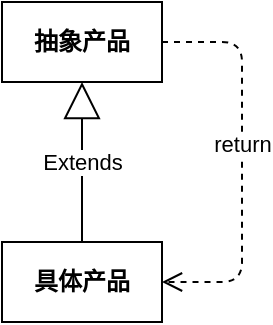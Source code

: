 <mxfile version="14.5.1" type="device"><diagram id="9Bbg0KPWUVifHl0eyc_-" name="第 1 页"><mxGraphModel dx="1186" dy="697" grid="1" gridSize="10" guides="1" tooltips="1" connect="1" arrows="1" fold="1" page="1" pageScale="1" pageWidth="827" pageHeight="1169" math="0" shadow="0"><root><mxCell id="0"/><mxCell id="1" parent="0"/><mxCell id="lR7OexB3usU46b08zx5b-1" value="&lt;b&gt;抽象产品&lt;/b&gt;" style="rounded=0;whiteSpace=wrap;html=1;" vertex="1" parent="1"><mxGeometry x="80" y="40" width="80" height="40" as="geometry"/></mxCell><mxCell id="lR7OexB3usU46b08zx5b-2" value="&lt;b&gt;具体产品&lt;/b&gt;" style="rounded=0;whiteSpace=wrap;html=1;" vertex="1" parent="1"><mxGeometry x="80" y="160" width="80" height="40" as="geometry"/></mxCell><mxCell id="lR7OexB3usU46b08zx5b-4" value="Extends" style="endArrow=block;endSize=16;endFill=0;html=1;entryX=0.5;entryY=1;entryDx=0;entryDy=0;exitX=0.5;exitY=0;exitDx=0;exitDy=0;" edge="1" parent="1" source="lR7OexB3usU46b08zx5b-2" target="lR7OexB3usU46b08zx5b-1"><mxGeometry width="160" relative="1" as="geometry"><mxPoint x="170" y="260" as="sourcePoint"/><mxPoint x="330" y="260" as="targetPoint"/></mxGeometry></mxCell><mxCell id="lR7OexB3usU46b08zx5b-5" value="return" style="html=1;verticalAlign=bottom;endArrow=open;dashed=1;endSize=8;exitX=1;exitY=0.5;exitDx=0;exitDy=0;entryX=1;entryY=0.5;entryDx=0;entryDy=0;" edge="1" parent="1" source="lR7OexB3usU46b08zx5b-1" target="lR7OexB3usU46b08zx5b-2"><mxGeometry relative="1" as="geometry"><mxPoint x="330" y="130" as="sourcePoint"/><mxPoint x="250" y="130" as="targetPoint"/><Array as="points"><mxPoint x="200" y="60"/><mxPoint x="200" y="180"/></Array></mxGeometry></mxCell></root></mxGraphModel></diagram></mxfile>